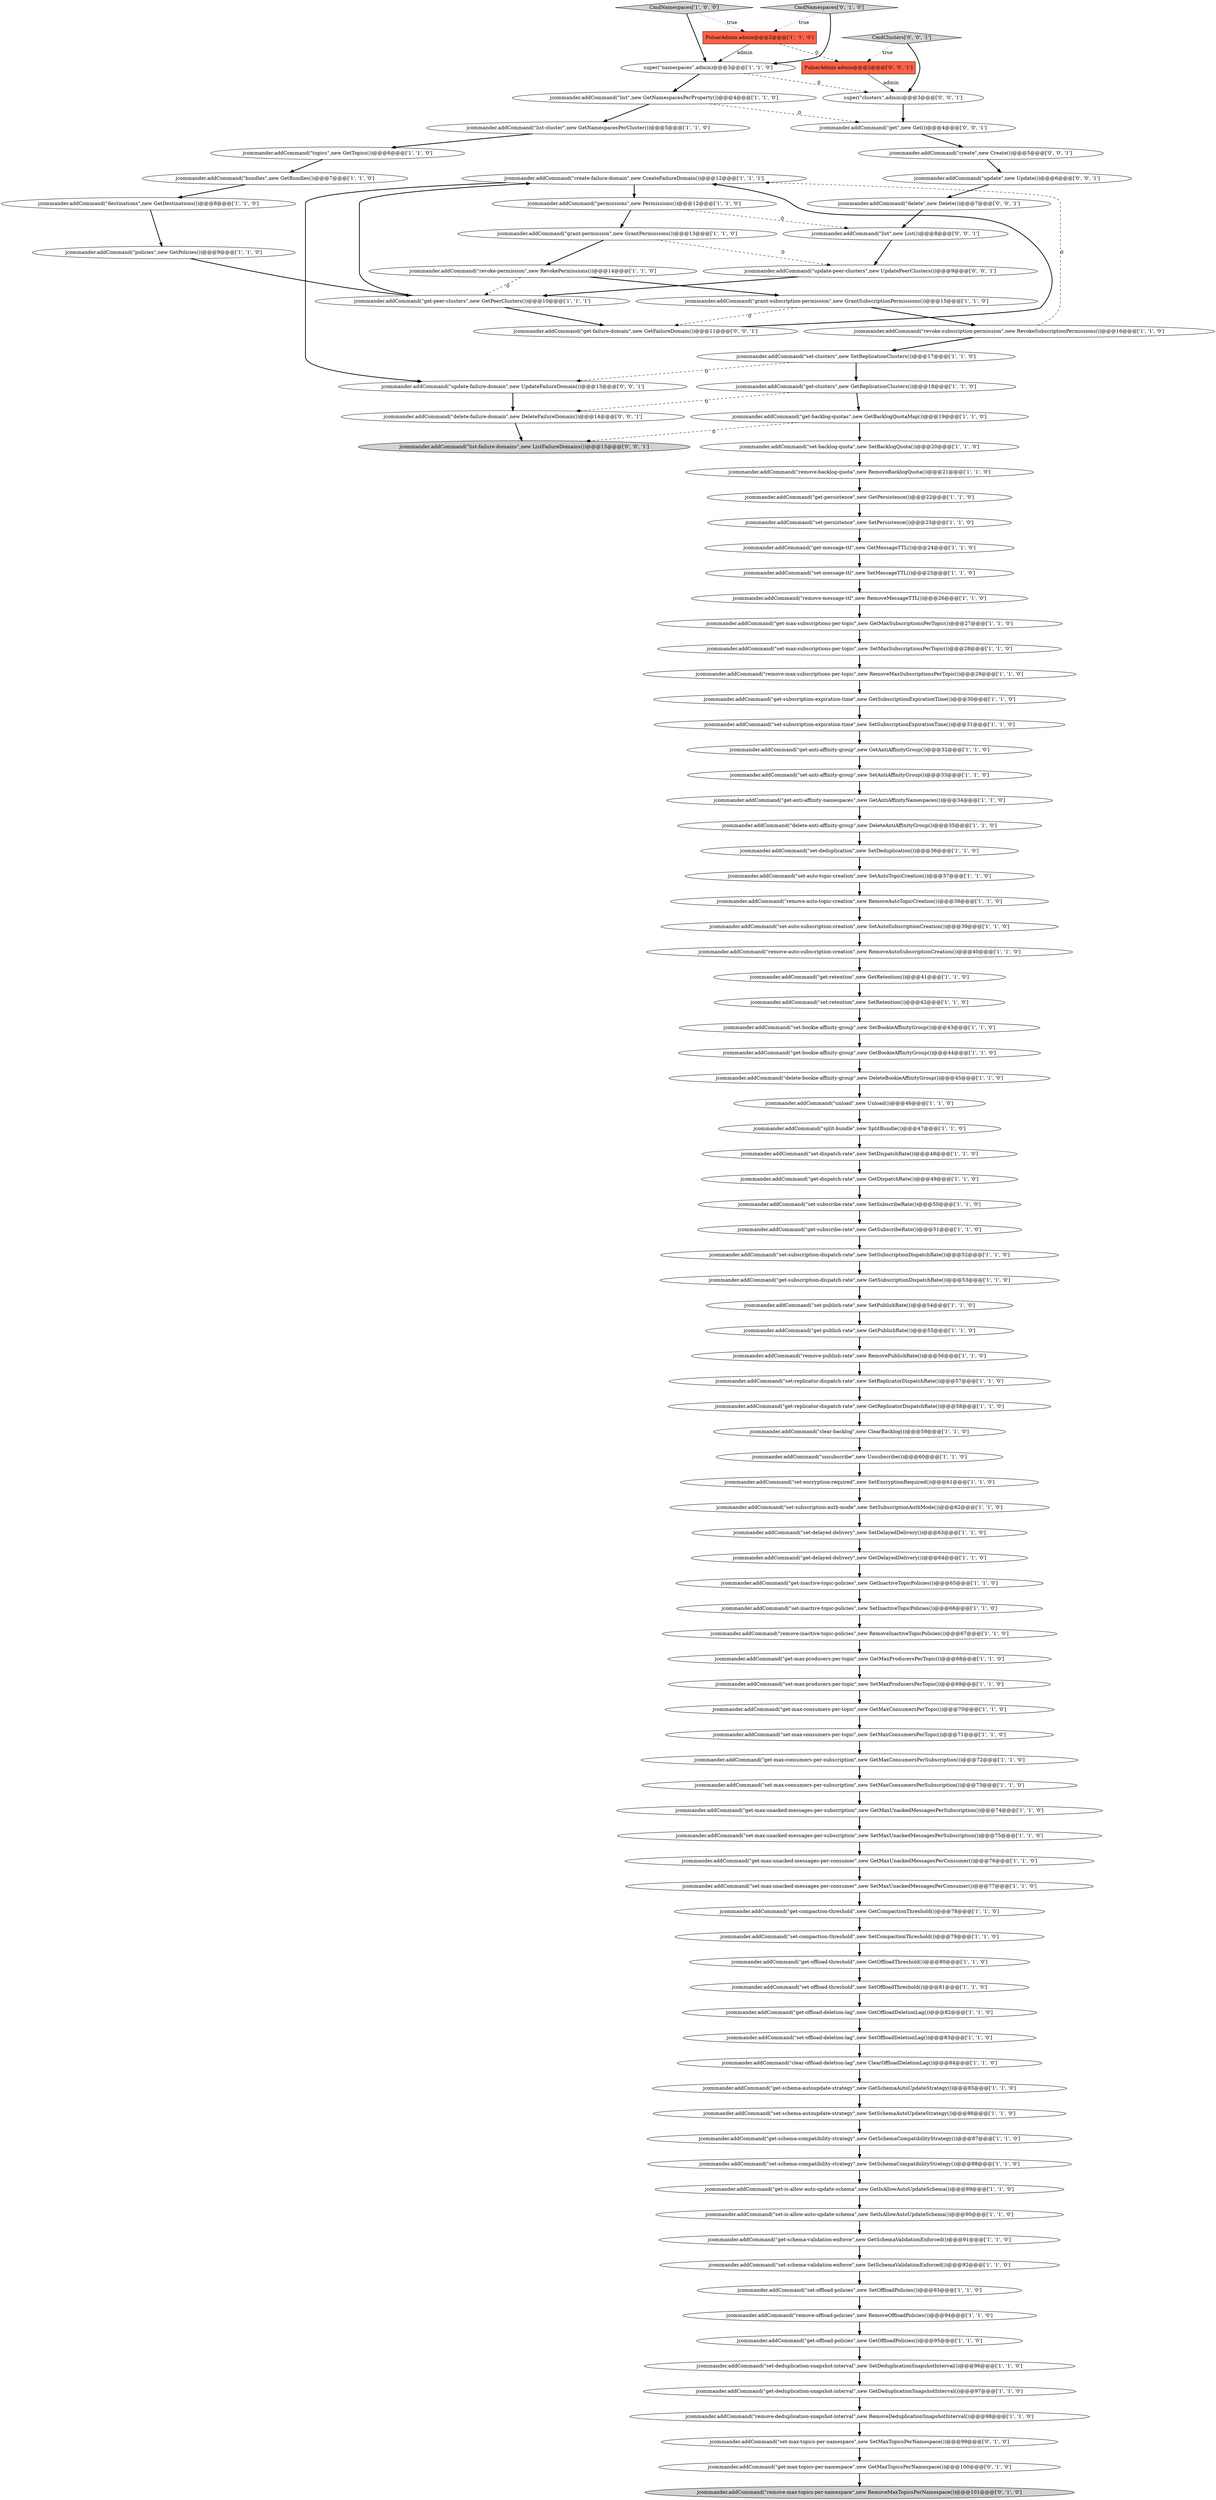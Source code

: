 digraph {
69 [style = filled, label = "jcommander.addCommand(\"set-clusters\",new SetReplicationClusters())@@@17@@@['1', '1', '0']", fillcolor = white, shape = ellipse image = "AAA0AAABBB1BBB"];
19 [style = filled, label = "super(\"namespaces\",admin)@@@3@@@['1', '1', '0']", fillcolor = white, shape = ellipse image = "AAA0AAABBB1BBB"];
85 [style = filled, label = "jcommander.addCommand(\"get-offload-policies\",new GetOffloadPolicies())@@@95@@@['1', '1', '0']", fillcolor = white, shape = ellipse image = "AAA0AAABBB1BBB"];
58 [style = filled, label = "jcommander.addCommand(\"set-max-unacked-messages-per-consumer\",new SetMaxUnackedMessagesPerConsumer())@@@77@@@['1', '1', '0']", fillcolor = white, shape = ellipse image = "AAA0AAABBB1BBB"];
7 [style = filled, label = "jcommander.addCommand(\"set-deduplication\",new SetDeduplication())@@@36@@@['1', '1', '0']", fillcolor = white, shape = ellipse image = "AAA0AAABBB1BBB"];
97 [style = filled, label = "jcommander.addCommand(\"clear-offload-deletion-lag\",new ClearOffloadDeletionLag())@@@84@@@['1', '1', '0']", fillcolor = white, shape = ellipse image = "AAA0AAABBB1BBB"];
22 [style = filled, label = "jcommander.addCommand(\"grant-subscription-permission\",new GrantSubscriptionPermissions())@@@15@@@['1', '1', '0']", fillcolor = white, shape = ellipse image = "AAA0AAABBB1BBB"];
25 [style = filled, label = "jcommander.addCommand(\"grant-permission\",new GrantPermissions())@@@13@@@['1', '1', '0']", fillcolor = white, shape = ellipse image = "AAA0AAABBB1BBB"];
108 [style = filled, label = "jcommander.addCommand(\"delete\",new Delete())@@@7@@@['0', '0', '1']", fillcolor = white, shape = ellipse image = "AAA0AAABBB3BBB"];
33 [style = filled, label = "jcommander.addCommand(\"remove-publish-rate\",new RemovePublishRate())@@@56@@@['1', '1', '0']", fillcolor = white, shape = ellipse image = "AAA0AAABBB1BBB"];
51 [style = filled, label = "jcommander.addCommand(\"list\",new GetNamespacesPerProperty())@@@4@@@['1', '1', '0']", fillcolor = white, shape = ellipse image = "AAA0AAABBB1BBB"];
114 [style = filled, label = "PulsarAdmin admin@@@2@@@['0', '0', '1']", fillcolor = tomato, shape = box image = "AAA0AAABBB3BBB"];
8 [style = filled, label = "jcommander.addCommand(\"get-backlog-quotas\",new GetBacklogQuotaMap())@@@19@@@['1', '1', '0']", fillcolor = white, shape = ellipse image = "AAA0AAABBB1BBB"];
32 [style = filled, label = "jcommander.addCommand(\"get-is-allow-auto-update-schema\",new GetIsAllowAutoUpdateSchema())@@@89@@@['1', '1', '0']", fillcolor = white, shape = ellipse image = "AAA0AAABBB1BBB"];
10 [style = filled, label = "jcommander.addCommand(\"get-message-ttl\",new GetMessageTTL())@@@24@@@['1', '1', '0']", fillcolor = white, shape = ellipse image = "AAA0AAABBB1BBB"];
66 [style = filled, label = "jcommander.addCommand(\"set-message-ttl\",new SetMessageTTL())@@@25@@@['1', '1', '0']", fillcolor = white, shape = ellipse image = "AAA0AAABBB1BBB"];
20 [style = filled, label = "jcommander.addCommand(\"set-offload-threshold\",new SetOffloadThreshold())@@@81@@@['1', '1', '0']", fillcolor = white, shape = ellipse image = "AAA0AAABBB1BBB"];
100 [style = filled, label = "CmdNamespaces['0', '1', '0']", fillcolor = lightgray, shape = diamond image = "AAA0AAABBB2BBB"];
11 [style = filled, label = "jcommander.addCommand(\"set-encryption-required\",new SetEncryptionRequired())@@@61@@@['1', '1', '0']", fillcolor = white, shape = ellipse image = "AAA0AAABBB1BBB"];
84 [style = filled, label = "jcommander.addCommand(\"get-peer-clusters\",new GetPeerClusters())@@@10@@@['1', '1', '1']", fillcolor = white, shape = ellipse image = "AAA0AAABBB1BBB"];
86 [style = filled, label = "jcommander.addCommand(\"unload\",new Unload())@@@46@@@['1', '1', '0']", fillcolor = white, shape = ellipse image = "AAA0AAABBB1BBB"];
77 [style = filled, label = "jcommander.addCommand(\"remove-message-ttl\",new RemoveMessageTTL())@@@26@@@['1', '1', '0']", fillcolor = white, shape = ellipse image = "AAA0AAABBB1BBB"];
61 [style = filled, label = "jcommander.addCommand(\"delete-bookie-affinity-group\",new DeleteBookieAffinityGroup())@@@45@@@['1', '1', '0']", fillcolor = white, shape = ellipse image = "AAA0AAABBB1BBB"];
43 [style = filled, label = "jcommander.addCommand(\"set-compaction-threshold\",new SetCompactionThreshold())@@@79@@@['1', '1', '0']", fillcolor = white, shape = ellipse image = "AAA0AAABBB1BBB"];
73 [style = filled, label = "jcommander.addCommand(\"set-subscription-auth-mode\",new SetSubscriptionAuthMode())@@@62@@@['1', '1', '0']", fillcolor = white, shape = ellipse image = "AAA0AAABBB1BBB"];
74 [style = filled, label = "jcommander.addCommand(\"get-schema-validation-enforce\",new GetSchemaValidationEnforced())@@@91@@@['1', '1', '0']", fillcolor = white, shape = ellipse image = "AAA0AAABBB1BBB"];
45 [style = filled, label = "jcommander.addCommand(\"set-subscription-dispatch-rate\",new SetSubscriptionDispatchRate())@@@52@@@['1', '1', '0']", fillcolor = white, shape = ellipse image = "AAA0AAABBB1BBB"];
57 [style = filled, label = "jcommander.addCommand(\"set-max-producers-per-topic\",new SetMaxProducersPerTopic())@@@69@@@['1', '1', '0']", fillcolor = white, shape = ellipse image = "AAA0AAABBB1BBB"];
112 [style = filled, label = "super(\"clusters\",admin)@@@3@@@['0', '0', '1']", fillcolor = white, shape = ellipse image = "AAA0AAABBB3BBB"];
102 [style = filled, label = "jcommander.addCommand(\"delete-failure-domain\",new DeleteFailureDomain())@@@14@@@['0', '0', '1']", fillcolor = white, shape = ellipse image = "AAA0AAABBB3BBB"];
6 [style = filled, label = "jcommander.addCommand(\"get-offload-threshold\",new GetOffloadThreshold())@@@80@@@['1', '1', '0']", fillcolor = white, shape = ellipse image = "AAA0AAABBB1BBB"];
16 [style = filled, label = "jcommander.addCommand(\"set-anti-affinity-group\",new SetAntiAffinityGroup())@@@33@@@['1', '1', '0']", fillcolor = white, shape = ellipse image = "AAA0AAABBB1BBB"];
94 [style = filled, label = "jcommander.addCommand(\"set-max-subscriptions-per-topic\",new SetMaxSubscriptionsPerTopic())@@@28@@@['1', '1', '0']", fillcolor = white, shape = ellipse image = "AAA0AAABBB1BBB"];
2 [style = filled, label = "jcommander.addCommand(\"set-publish-rate\",new SetPublishRate())@@@54@@@['1', '1', '0']", fillcolor = white, shape = ellipse image = "AAA0AAABBB1BBB"];
26 [style = filled, label = "jcommander.addCommand(\"get-publish-rate\",new GetPublishRate())@@@55@@@['1', '1', '0']", fillcolor = white, shape = ellipse image = "AAA0AAABBB1BBB"];
27 [style = filled, label = "jcommander.addCommand(\"get-subscription-expiration-time\",new GetSubscriptionExpirationTime())@@@30@@@['1', '1', '0']", fillcolor = white, shape = ellipse image = "AAA0AAABBB1BBB"];
38 [style = filled, label = "jcommander.addCommand(\"get-max-consumers-per-topic\",new GetMaxConsumersPerTopic())@@@70@@@['1', '1', '0']", fillcolor = white, shape = ellipse image = "AAA0AAABBB1BBB"];
15 [style = filled, label = "jcommander.addCommand(\"get-max-producers-per-topic\",new GetMaxProducersPerTopic())@@@68@@@['1', '1', '0']", fillcolor = white, shape = ellipse image = "AAA0AAABBB1BBB"];
89 [style = filled, label = "jcommander.addCommand(\"set-inactive-topic-policies\",new SetInactiveTopicPolicies())@@@66@@@['1', '1', '0']", fillcolor = white, shape = ellipse image = "AAA0AAABBB1BBB"];
111 [style = filled, label = "jcommander.addCommand(\"get\",new Get())@@@4@@@['0', '0', '1']", fillcolor = white, shape = ellipse image = "AAA0AAABBB3BBB"];
34 [style = filled, label = "jcommander.addCommand(\"get-offload-deletion-lag\",new GetOffloadDeletionLag())@@@82@@@['1', '1', '0']", fillcolor = white, shape = ellipse image = "AAA0AAABBB1BBB"];
101 [style = filled, label = "jcommander.addCommand(\"get-max-topics-per-namespace\",new GetMaxTopicsPerNamespace())@@@100@@@['0', '1', '0']", fillcolor = white, shape = ellipse image = "AAA1AAABBB2BBB"];
83 [style = filled, label = "jcommander.addCommand(\"set-retention\",new SetRetention())@@@42@@@['1', '1', '0']", fillcolor = white, shape = ellipse image = "AAA0AAABBB1BBB"];
44 [style = filled, label = "jcommander.addCommand(\"delete-anti-affinity-group\",new DeleteAntiAffinityGroup())@@@35@@@['1', '1', '0']", fillcolor = white, shape = ellipse image = "AAA0AAABBB1BBB"];
103 [style = filled, label = "jcommander.addCommand(\"update-peer-clusters\",new UpdatePeerClusters())@@@9@@@['0', '0', '1']", fillcolor = white, shape = ellipse image = "AAA0AAABBB3BBB"];
76 [style = filled, label = "jcommander.addCommand(\"remove-deduplication-snapshot-interval\",new RemoveDeduplicationSnapshotInterval())@@@98@@@['1', '1', '0']", fillcolor = white, shape = ellipse image = "AAA0AAABBB1BBB"];
40 [style = filled, label = "CmdNamespaces['1', '0', '0']", fillcolor = lightgray, shape = diamond image = "AAA0AAABBB1BBB"];
36 [style = filled, label = "jcommander.addCommand(\"set-subscribe-rate\",new SetSubscribeRate())@@@50@@@['1', '1', '0']", fillcolor = white, shape = ellipse image = "AAA0AAABBB1BBB"];
28 [style = filled, label = "jcommander.addCommand(\"remove-auto-subscription-creation\",new RemoveAutoSubscriptionCreation())@@@40@@@['1', '1', '0']", fillcolor = white, shape = ellipse image = "AAA0AAABBB1BBB"];
46 [style = filled, label = "jcommander.addCommand(\"revoke-subscription-permission\",new RevokeSubscriptionPermissions())@@@16@@@['1', '1', '0']", fillcolor = white, shape = ellipse image = "AAA0AAABBB1BBB"];
106 [style = filled, label = "jcommander.addCommand(\"update\",new Update())@@@6@@@['0', '0', '1']", fillcolor = white, shape = ellipse image = "AAA0AAABBB3BBB"];
23 [style = filled, label = "jcommander.addCommand(\"destinations\",new GetDestinations())@@@8@@@['1', '1', '0']", fillcolor = white, shape = ellipse image = "AAA0AAABBB1BBB"];
67 [style = filled, label = "jcommander.addCommand(\"get-schema-autoupdate-strategy\",new GetSchemaAutoUpdateStrategy())@@@85@@@['1', '1', '0']", fillcolor = white, shape = ellipse image = "AAA0AAABBB1BBB"];
71 [style = filled, label = "jcommander.addCommand(\"create-failure-domain\",new CreateFailureDomain())@@@12@@@['1', '1', '1']", fillcolor = white, shape = ellipse image = "AAA0AAABBB1BBB"];
5 [style = filled, label = "jcommander.addCommand(\"get-persistence\",new GetPersistence())@@@22@@@['1', '1', '0']", fillcolor = white, shape = ellipse image = "AAA0AAABBB1BBB"];
56 [style = filled, label = "jcommander.addCommand(\"remove-inactive-topic-policies\",new RemoveInactiveTopicPolicies())@@@67@@@['1', '1', '0']", fillcolor = white, shape = ellipse image = "AAA0AAABBB1BBB"];
4 [style = filled, label = "jcommander.addCommand(\"get-max-consumers-per-subscription\",new GetMaxConsumersPerSubscription())@@@72@@@['1', '1', '0']", fillcolor = white, shape = ellipse image = "AAA0AAABBB1BBB"];
105 [style = filled, label = "jcommander.addCommand(\"list\",new List())@@@8@@@['0', '0', '1']", fillcolor = white, shape = ellipse image = "AAA0AAABBB3BBB"];
37 [style = filled, label = "jcommander.addCommand(\"unsubscribe\",new Unsubscribe())@@@60@@@['1', '1', '0']", fillcolor = white, shape = ellipse image = "AAA0AAABBB1BBB"];
92 [style = filled, label = "jcommander.addCommand(\"set-schema-autoupdate-strategy\",new SetSchemaAutoUpdateStrategy())@@@86@@@['1', '1', '0']", fillcolor = white, shape = ellipse image = "AAA0AAABBB1BBB"];
1 [style = filled, label = "jcommander.addCommand(\"list-cluster\",new GetNamespacesPerCluster())@@@5@@@['1', '1', '0']", fillcolor = white, shape = ellipse image = "AAA0AAABBB1BBB"];
93 [style = filled, label = "jcommander.addCommand(\"bundles\",new GetBundles())@@@7@@@['1', '1', '0']", fillcolor = white, shape = ellipse image = "AAA0AAABBB1BBB"];
62 [style = filled, label = "jcommander.addCommand(\"clear-backlog\",new ClearBacklog())@@@59@@@['1', '1', '0']", fillcolor = white, shape = ellipse image = "AAA0AAABBB1BBB"];
109 [style = filled, label = "jcommander.addCommand(\"get-failure-domain\",new GetFailureDomain())@@@11@@@['0', '0', '1']", fillcolor = white, shape = ellipse image = "AAA0AAABBB3BBB"];
14 [style = filled, label = "jcommander.addCommand(\"get-max-unacked-messages-per-subscription\",new GetMaxUnackedMessagesPerSubscription())@@@74@@@['1', '1', '0']", fillcolor = white, shape = ellipse image = "AAA0AAABBB1BBB"];
60 [style = filled, label = "jcommander.addCommand(\"get-schema-compatibility-strategy\",new GetSchemaCompatibilityStrategy())@@@87@@@['1', '1', '0']", fillcolor = white, shape = ellipse image = "AAA0AAABBB1BBB"];
88 [style = filled, label = "jcommander.addCommand(\"remove-backlog-quota\",new RemoveBacklogQuota())@@@21@@@['1', '1', '0']", fillcolor = white, shape = ellipse image = "AAA0AAABBB1BBB"];
90 [style = filled, label = "jcommander.addCommand(\"set-replicator-dispatch-rate\",new SetReplicatorDispatchRate())@@@57@@@['1', '1', '0']", fillcolor = white, shape = ellipse image = "AAA0AAABBB1BBB"];
24 [style = filled, label = "jcommander.addCommand(\"get-anti-affinity-group\",new GetAntiAffinityGroup())@@@32@@@['1', '1', '0']", fillcolor = white, shape = ellipse image = "AAA0AAABBB1BBB"];
98 [style = filled, label = "jcommander.addCommand(\"remove-max-topics-per-namespace\",new RemoveMaxTopicsPerNamespace())@@@101@@@['0', '1', '0']", fillcolor = lightgray, shape = ellipse image = "AAA1AAABBB2BBB"];
82 [style = filled, label = "jcommander.addCommand(\"set-auto-topic-creation\",new SetAutoTopicCreation())@@@37@@@['1', '1', '0']", fillcolor = white, shape = ellipse image = "AAA0AAABBB1BBB"];
55 [style = filled, label = "jcommander.addCommand(\"get-clusters\",new GetReplicationClusters())@@@18@@@['1', '1', '0']", fillcolor = white, shape = ellipse image = "AAA0AAABBB1BBB"];
113 [style = filled, label = "CmdClusters['0', '0', '1']", fillcolor = lightgray, shape = diamond image = "AAA0AAABBB3BBB"];
9 [style = filled, label = "jcommander.addCommand(\"get-replicator-dispatch-rate\",new GetReplicatorDispatchRate())@@@58@@@['1', '1', '0']", fillcolor = white, shape = ellipse image = "AAA0AAABBB1BBB"];
79 [style = filled, label = "jcommander.addCommand(\"get-max-subscriptions-per-topic\",new GetMaxSubscriptionsPerTopic())@@@27@@@['1', '1', '0']", fillcolor = white, shape = ellipse image = "AAA0AAABBB1BBB"];
21 [style = filled, label = "jcommander.addCommand(\"set-auto-subscription-creation\",new SetAutoSubscriptionCreation())@@@39@@@['1', '1', '0']", fillcolor = white, shape = ellipse image = "AAA0AAABBB1BBB"];
30 [style = filled, label = "jcommander.addCommand(\"set-offload-deletion-lag\",new SetOffloadDeletionLag())@@@83@@@['1', '1', '0']", fillcolor = white, shape = ellipse image = "AAA0AAABBB1BBB"];
18 [style = filled, label = "jcommander.addCommand(\"set-backlog-quota\",new SetBacklogQuota())@@@20@@@['1', '1', '0']", fillcolor = white, shape = ellipse image = "AAA0AAABBB1BBB"];
72 [style = filled, label = "jcommander.addCommand(\"set-offload-policies\",new SetOffloadPolicies())@@@93@@@['1', '1', '0']", fillcolor = white, shape = ellipse image = "AAA0AAABBB1BBB"];
53 [style = filled, label = "PulsarAdmin admin@@@2@@@['1', '1', '0']", fillcolor = tomato, shape = box image = "AAA0AAABBB1BBB"];
80 [style = filled, label = "jcommander.addCommand(\"set-max-consumers-per-topic\",new SetMaxConsumersPerTopic())@@@71@@@['1', '1', '0']", fillcolor = white, shape = ellipse image = "AAA0AAABBB1BBB"];
65 [style = filled, label = "jcommander.addCommand(\"set-dispatch-rate\",new SetDispatchRate())@@@48@@@['1', '1', '0']", fillcolor = white, shape = ellipse image = "AAA0AAABBB1BBB"];
81 [style = filled, label = "jcommander.addCommand(\"policies\",new GetPolicies())@@@9@@@['1', '1', '0']", fillcolor = white, shape = ellipse image = "AAA0AAABBB1BBB"];
107 [style = filled, label = "jcommander.addCommand(\"update-failure-domain\",new UpdateFailureDomain())@@@13@@@['0', '0', '1']", fillcolor = white, shape = ellipse image = "AAA0AAABBB3BBB"];
31 [style = filled, label = "jcommander.addCommand(\"get-subscription-dispatch-rate\",new GetSubscriptionDispatchRate())@@@53@@@['1', '1', '0']", fillcolor = white, shape = ellipse image = "AAA0AAABBB1BBB"];
13 [style = filled, label = "jcommander.addCommand(\"set-schema-validation-enforce\",new SetSchemaValidationEnforced())@@@92@@@['1', '1', '0']", fillcolor = white, shape = ellipse image = "AAA0AAABBB1BBB"];
63 [style = filled, label = "jcommander.addCommand(\"set-schema-compatibility-strategy\",new SetSchemaCompatibilityStrategy())@@@88@@@['1', '1', '0']", fillcolor = white, shape = ellipse image = "AAA0AAABBB1BBB"];
99 [style = filled, label = "jcommander.addCommand(\"set-max-topics-per-namespace\",new SetMaxTopicsPerNamespace())@@@99@@@['0', '1', '0']", fillcolor = white, shape = ellipse image = "AAA1AAABBB2BBB"];
95 [style = filled, label = "jcommander.addCommand(\"remove-auto-topic-creation\",new RemoveAutoTopicCreation())@@@38@@@['1', '1', '0']", fillcolor = white, shape = ellipse image = "AAA0AAABBB1BBB"];
104 [style = filled, label = "jcommander.addCommand(\"create\",new Create())@@@5@@@['0', '0', '1']", fillcolor = white, shape = ellipse image = "AAA0AAABBB3BBB"];
96 [style = filled, label = "jcommander.addCommand(\"set-is-allow-auto-update-schema\",new SetIsAllowAutoUpdateSchema())@@@90@@@['1', '1', '0']", fillcolor = white, shape = ellipse image = "AAA0AAABBB1BBB"];
59 [style = filled, label = "jcommander.addCommand(\"permissions\",new Permissions())@@@12@@@['1', '1', '0']", fillcolor = white, shape = ellipse image = "AAA0AAABBB1BBB"];
87 [style = filled, label = "jcommander.addCommand(\"set-max-unacked-messages-per-subscription\",new SetMaxUnackedMessagesPerSubscription())@@@75@@@['1', '1', '0']", fillcolor = white, shape = ellipse image = "AAA0AAABBB1BBB"];
54 [style = filled, label = "jcommander.addCommand(\"get-compaction-threshold\",new GetCompactionThreshold())@@@78@@@['1', '1', '0']", fillcolor = white, shape = ellipse image = "AAA0AAABBB1BBB"];
12 [style = filled, label = "jcommander.addCommand(\"get-bookie-affinity-group\",new GetBookieAffinityGroup())@@@44@@@['1', '1', '0']", fillcolor = white, shape = ellipse image = "AAA0AAABBB1BBB"];
42 [style = filled, label = "jcommander.addCommand(\"remove-offload-policies\",new RemoveOffloadPolicies())@@@94@@@['1', '1', '0']", fillcolor = white, shape = ellipse image = "AAA0AAABBB1BBB"];
52 [style = filled, label = "jcommander.addCommand(\"set-delayed-delivery\",new SetDelayedDelivery())@@@63@@@['1', '1', '0']", fillcolor = white, shape = ellipse image = "AAA0AAABBB1BBB"];
35 [style = filled, label = "jcommander.addCommand(\"set-persistence\",new SetPersistence())@@@23@@@['1', '1', '0']", fillcolor = white, shape = ellipse image = "AAA0AAABBB1BBB"];
41 [style = filled, label = "jcommander.addCommand(\"topics\",new GetTopics())@@@6@@@['1', '1', '0']", fillcolor = white, shape = ellipse image = "AAA0AAABBB1BBB"];
68 [style = filled, label = "jcommander.addCommand(\"get-dispatch-rate\",new GetDispatchRate())@@@49@@@['1', '1', '0']", fillcolor = white, shape = ellipse image = "AAA0AAABBB1BBB"];
3 [style = filled, label = "jcommander.addCommand(\"set-max-consumers-per-subscription\",new SetMaxConsumersPerSubscription())@@@73@@@['1', '1', '0']", fillcolor = white, shape = ellipse image = "AAA0AAABBB1BBB"];
78 [style = filled, label = "jcommander.addCommand(\"remove-max-subscriptions-per-topic\",new RemoveMaxSubscriptionsPerTopic())@@@29@@@['1', '1', '0']", fillcolor = white, shape = ellipse image = "AAA0AAABBB1BBB"];
47 [style = filled, label = "jcommander.addCommand(\"split-bundle\",new SplitBundle())@@@47@@@['1', '1', '0']", fillcolor = white, shape = ellipse image = "AAA0AAABBB1BBB"];
64 [style = filled, label = "jcommander.addCommand(\"get-anti-affinity-namespaces\",new GetAntiAffinityNamespaces())@@@34@@@['1', '1', '0']", fillcolor = white, shape = ellipse image = "AAA0AAABBB1BBB"];
75 [style = filled, label = "jcommander.addCommand(\"get-retention\",new GetRetention())@@@41@@@['1', '1', '0']", fillcolor = white, shape = ellipse image = "AAA0AAABBB1BBB"];
48 [style = filled, label = "jcommander.addCommand(\"get-deduplication-snapshot-interval\",new GetDeduplicationSnapshotInterval())@@@97@@@['1', '1', '0']", fillcolor = white, shape = ellipse image = "AAA0AAABBB1BBB"];
91 [style = filled, label = "jcommander.addCommand(\"get-subscribe-rate\",new GetSubscribeRate())@@@51@@@['1', '1', '0']", fillcolor = white, shape = ellipse image = "AAA0AAABBB1BBB"];
17 [style = filled, label = "jcommander.addCommand(\"set-bookie-affinity-group\",new SetBookieAffinityGroup())@@@43@@@['1', '1', '0']", fillcolor = white, shape = ellipse image = "AAA0AAABBB1BBB"];
39 [style = filled, label = "jcommander.addCommand(\"set-deduplication-snapshot-interval\",new SetDeduplicationSnapshotInterval())@@@96@@@['1', '1', '0']", fillcolor = white, shape = ellipse image = "AAA0AAABBB1BBB"];
50 [style = filled, label = "jcommander.addCommand(\"get-inactive-topic-policies\",new GetInactiveTopicPolicies())@@@65@@@['1', '1', '0']", fillcolor = white, shape = ellipse image = "AAA0AAABBB1BBB"];
49 [style = filled, label = "jcommander.addCommand(\"revoke-permission\",new RevokePermissions())@@@14@@@['1', '1', '0']", fillcolor = white, shape = ellipse image = "AAA0AAABBB1BBB"];
110 [style = filled, label = "jcommander.addCommand(\"list-failure-domains\",new ListFailureDomains())@@@15@@@['0', '0', '1']", fillcolor = lightgray, shape = ellipse image = "AAA0AAABBB3BBB"];
29 [style = filled, label = "jcommander.addCommand(\"get-delayed-delivery\",new GetDelayedDelivery())@@@64@@@['1', '1', '0']", fillcolor = white, shape = ellipse image = "AAA0AAABBB1BBB"];
70 [style = filled, label = "jcommander.addCommand(\"get-max-unacked-messages-per-consumer\",new GetMaxUnackedMessagesPerConsumer())@@@76@@@['1', '1', '0']", fillcolor = white, shape = ellipse image = "AAA0AAABBB1BBB"];
0 [style = filled, label = "jcommander.addCommand(\"set-subscription-expiration-time\",new SetSubscriptionExpirationTime())@@@31@@@['1', '1', '0']", fillcolor = white, shape = ellipse image = "AAA0AAABBB1BBB"];
67->92 [style = bold, label=""];
78->27 [style = bold, label=""];
8->110 [style = dashed, label="0"];
81->84 [style = bold, label=""];
49->84 [style = dashed, label="0"];
30->97 [style = bold, label=""];
56->15 [style = bold, label=""];
107->102 [style = bold, label=""];
50->89 [style = bold, label=""];
41->93 [style = bold, label=""];
73->52 [style = bold, label=""];
33->90 [style = bold, label=""];
40->53 [style = dotted, label="true"];
51->1 [style = bold, label=""];
25->49 [style = bold, label=""];
57->38 [style = bold, label=""];
87->70 [style = bold, label=""];
60->63 [style = bold, label=""];
88->5 [style = bold, label=""];
79->94 [style = bold, label=""];
65->68 [style = bold, label=""];
74->13 [style = bold, label=""];
100->53 [style = dotted, label="true"];
4->3 [style = bold, label=""];
104->106 [style = bold, label=""];
94->78 [style = bold, label=""];
38->80 [style = bold, label=""];
51->111 [style = dashed, label="0"];
95->21 [style = bold, label=""];
96->74 [style = bold, label=""];
100->19 [style = bold, label=""];
32->96 [style = bold, label=""];
29->50 [style = bold, label=""];
3->14 [style = bold, label=""];
91->45 [style = bold, label=""];
43->6 [style = bold, label=""];
2->26 [style = bold, label=""];
59->25 [style = bold, label=""];
109->71 [style = bold, label=""];
49->22 [style = bold, label=""];
53->114 [style = dashed, label="0"];
52->29 [style = bold, label=""];
6->20 [style = bold, label=""];
113->114 [style = dotted, label="true"];
45->31 [style = bold, label=""];
8->18 [style = bold, label=""];
76->99 [style = bold, label=""];
55->102 [style = dashed, label="0"];
85->39 [style = bold, label=""];
15->57 [style = bold, label=""];
28->75 [style = bold, label=""];
97->67 [style = bold, label=""];
93->23 [style = bold, label=""];
103->84 [style = bold, label=""];
61->86 [style = bold, label=""];
89->56 [style = bold, label=""];
34->30 [style = bold, label=""];
80->4 [style = bold, label=""];
70->58 [style = bold, label=""];
14->87 [style = bold, label=""];
69->55 [style = bold, label=""];
19->51 [style = bold, label=""];
59->105 [style = dashed, label="0"];
77->79 [style = bold, label=""];
63->32 [style = bold, label=""];
39->48 [style = bold, label=""];
26->33 [style = bold, label=""];
35->10 [style = bold, label=""];
5->35 [style = bold, label=""];
108->105 [style = bold, label=""];
66->77 [style = bold, label=""];
0->24 [style = bold, label=""];
46->69 [style = bold, label=""];
71->107 [style = bold, label=""];
24->16 [style = bold, label=""];
58->54 [style = bold, label=""];
53->19 [style = solid, label="admin"];
82->95 [style = bold, label=""];
114->112 [style = solid, label="admin"];
83->17 [style = bold, label=""];
25->103 [style = dashed, label="0"];
36->91 [style = bold, label=""];
106->108 [style = bold, label=""];
12->61 [style = bold, label=""];
20->34 [style = bold, label=""];
64->44 [style = bold, label=""];
16->64 [style = bold, label=""];
102->110 [style = bold, label=""];
9->62 [style = bold, label=""];
113->112 [style = bold, label=""];
68->36 [style = bold, label=""];
92->60 [style = bold, label=""];
18->88 [style = bold, label=""];
86->47 [style = bold, label=""];
62->37 [style = bold, label=""];
84->71 [style = bold, label=""];
7->82 [style = bold, label=""];
22->109 [style = dashed, label="0"];
27->0 [style = bold, label=""];
55->8 [style = bold, label=""];
17->12 [style = bold, label=""];
101->98 [style = bold, label=""];
47->65 [style = bold, label=""];
22->46 [style = bold, label=""];
1->41 [style = bold, label=""];
11->73 [style = bold, label=""];
71->59 [style = bold, label=""];
75->83 [style = bold, label=""];
42->85 [style = bold, label=""];
112->111 [style = bold, label=""];
19->112 [style = dashed, label="0"];
23->81 [style = bold, label=""];
13->72 [style = bold, label=""];
48->76 [style = bold, label=""];
90->9 [style = bold, label=""];
31->2 [style = bold, label=""];
37->11 [style = bold, label=""];
105->103 [style = bold, label=""];
10->66 [style = bold, label=""];
54->43 [style = bold, label=""];
40->19 [style = bold, label=""];
69->107 [style = dashed, label="0"];
44->7 [style = bold, label=""];
99->101 [style = bold, label=""];
111->104 [style = bold, label=""];
46->71 [style = dashed, label="0"];
72->42 [style = bold, label=""];
21->28 [style = bold, label=""];
84->109 [style = bold, label=""];
}
